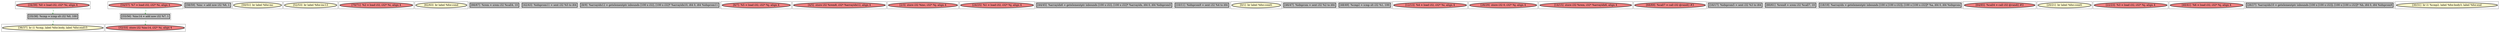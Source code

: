 
digraph G {



node1457->node1451 [style=dotted,color=forestgreen,label="T",fontcolor=forestgreen ]
node1441->node1457 [style=dotted,color=forestgreen,label="T",fontcolor=forestgreen ]
node1453->node1440 [style=dotted,color=forestgreen,label="T",fontcolor=forestgreen ]
node1450->node1453 [style=dotted,color=forestgreen,label="T",fontcolor=forestgreen ]


subgraph cluster33 {


node1457 [penwidth=3.0,fontsize=20,fillcolor=grey,label="[35/38]  %cmp = icmp slt i32 %0, 100",shape=rectangle,style=filled ]



}

subgraph cluster27 {


node1451 [penwidth=3.0,fontsize=20,fillcolor=lemonchiffon,label="[36/37]  br i1 %cmp, label %for.body, label %for.end15",shape=ellipse,style=filled ]



}

subgraph cluster28 {


node1452 [penwidth=3.0,fontsize=20,fillcolor=grey,label="[58/59]  %inc = add nsw i32 %6, 1",shape=rectangle,style=filled ]



}

subgraph cluster26 {


node1450 [penwidth=3.0,fontsize=20,fillcolor=lightcoral,label="[54/57]  %7 = load i32, i32* %i, align 4",shape=ellipse,style=filled ]



}

subgraph cluster29 {


node1453 [penwidth=3.0,fontsize=20,fillcolor=grey,label="[55/56]  %inc14 = add nsw i32 %7, 1",shape=rectangle,style=filled ]



}

subgraph cluster25 {


node1449 [penwidth=3.0,fontsize=20,fillcolor=lemonchiffon,label="[50/51]  br label %for.inc",shape=ellipse,style=filled ]



}

subgraph cluster24 {


node1448 [penwidth=3.0,fontsize=20,fillcolor=lemonchiffon,label="[52/53]  br label %for.inc13",shape=ellipse,style=filled ]



}

subgraph cluster22 {


node1446 [penwidth=3.0,fontsize=20,fillcolor=lightcoral,label="[70/71]  %2 = load i32, i32* %i, align 4",shape=ellipse,style=filled ]



}

subgraph cluster20 {


node1444 [penwidth=3.0,fontsize=20,fillcolor=lemonchiffon,label="[62/63]  br label %for.cond",shape=ellipse,style=filled ]



}

subgraph cluster18 {


node1442 [penwidth=3.0,fontsize=20,fillcolor=grey,label="[66/67]  %rem = srem i32 %call4, 10",shape=rectangle,style=filled ]



}

subgraph cluster34 {


node1458 [penwidth=3.0,fontsize=20,fillcolor=grey,label="[42/43]  %idxprom11 = sext i32 %5 to i64",shape=rectangle,style=filled ]



}

subgraph cluster16 {


node1440 [penwidth=3.0,fontsize=20,fillcolor=lightcoral,label="[32/33]  store i32 %inc14, i32* %i, align 4",shape=ellipse,style=filled ]



}

subgraph cluster17 {


node1441 [penwidth=3.0,fontsize=20,fillcolor=lightcoral,label="[34/39]  %0 = load i32, i32* %i, align 4",shape=ellipse,style=filled ]



}

subgraph cluster4 {


node1428 [penwidth=3.0,fontsize=20,fillcolor=grey,label="[8/9]  %arrayidx12 = getelementptr inbounds [100 x i32], [100 x i32]* %arrayidx10, i64 0, i64 %idxprom11",shape=rectangle,style=filled ]



}

subgraph cluster3 {


node1427 [penwidth=3.0,fontsize=20,fillcolor=lightcoral,label="[6/7]  %5 = load i32, i32* %j, align 4",shape=ellipse,style=filled ]



}

subgraph cluster2 {


node1426 [penwidth=3.0,fontsize=20,fillcolor=lightcoral,label="[4/5]  store i32 %rem8, i32* %arrayidx12, align 4",shape=ellipse,style=filled ]



}

subgraph cluster1 {


node1425 [penwidth=3.0,fontsize=20,fillcolor=lightcoral,label="[2/3]  store i32 %inc, i32* %j, align 4",shape=ellipse,style=filled ]



}

subgraph cluster12 {


node1436 [penwidth=3.0,fontsize=20,fillcolor=lightcoral,label="[24/25]  %1 = load i32, i32* %j, align 4",shape=ellipse,style=filled ]



}

subgraph cluster32 {


node1456 [penwidth=3.0,fontsize=20,fillcolor=grey,label="[44/45]  %arrayidx6 = getelementptr inbounds [100 x i32], [100 x i32]* %arrayidx, i64 0, i64 %idxprom5",shape=rectangle,style=filled ]



}

subgraph cluster5 {


node1429 [penwidth=3.0,fontsize=20,fillcolor=grey,label="[10/11]  %idxprom9 = sext i32 %4 to i64",shape=rectangle,style=filled ]



}

subgraph cluster0 {


node1424 [penwidth=3.0,fontsize=20,fillcolor=lemonchiffon,label="[0/1]  br label %for.cond1",shape=ellipse,style=filled ]



}

subgraph cluster31 {


node1455 [penwidth=3.0,fontsize=20,fillcolor=grey,label="[46/47]  %idxprom = sext i32 %2 to i64",shape=rectangle,style=filled ]



}

subgraph cluster30 {


node1454 [penwidth=3.0,fontsize=20,fillcolor=grey,label="[48/49]  %cmp2 = icmp slt i32 %1, 100",shape=rectangle,style=filled ]



}

subgraph cluster6 {


node1430 [penwidth=3.0,fontsize=20,fillcolor=lightcoral,label="[12/13]  %4 = load i32, i32* %i, align 4",shape=ellipse,style=filled ]



}

subgraph cluster14 {


node1438 [penwidth=3.0,fontsize=20,fillcolor=lightcoral,label="[28/29]  store i32 0, i32* %j, align 4",shape=ellipse,style=filled ]



}

subgraph cluster7 {


node1431 [penwidth=3.0,fontsize=20,fillcolor=lightcoral,label="[14/15]  store i32 %rem, i32* %arrayidx6, align 4",shape=ellipse,style=filled ]



}

subgraph cluster23 {


node1447 [penwidth=3.0,fontsize=20,fillcolor=lightcoral,label="[68/69]  %call7 = call i32 @rand() #3",shape=ellipse,style=filled ]



}

subgraph cluster8 {


node1432 [penwidth=3.0,fontsize=20,fillcolor=grey,label="[16/17]  %idxprom5 = sext i32 %3 to i64",shape=rectangle,style=filled ]



}

subgraph cluster21 {


node1445 [penwidth=3.0,fontsize=20,fillcolor=grey,label="[60/61]  %rem8 = srem i32 %call7, 10",shape=rectangle,style=filled ]



}

subgraph cluster9 {


node1433 [penwidth=3.0,fontsize=20,fillcolor=grey,label="[18/19]  %arrayidx = getelementptr inbounds [100 x [100 x i32]], [100 x [100 x i32]]* %a, i64 0, i64 %idxprom",shape=rectangle,style=filled ]



}

subgraph cluster19 {


node1443 [penwidth=3.0,fontsize=20,fillcolor=lightcoral,label="[64/65]  %call4 = call i32 @rand() #3",shape=ellipse,style=filled ]



}

subgraph cluster10 {


node1434 [penwidth=3.0,fontsize=20,fillcolor=lemonchiffon,label="[20/21]  br label %for.cond1",shape=ellipse,style=filled ]



}

subgraph cluster11 {


node1435 [penwidth=3.0,fontsize=20,fillcolor=lightcoral,label="[22/23]  %3 = load i32, i32* %j, align 4",shape=ellipse,style=filled ]



}

subgraph cluster35 {


node1459 [penwidth=3.0,fontsize=20,fillcolor=lightcoral,label="[40/41]  %6 = load i32, i32* %j, align 4",shape=ellipse,style=filled ]



}

subgraph cluster13 {


node1437 [penwidth=3.0,fontsize=20,fillcolor=grey,label="[26/27]  %arrayidx10 = getelementptr inbounds [100 x [100 x i32]], [100 x [100 x i32]]* %b, i64 0, i64 %idxprom9",shape=rectangle,style=filled ]



}

subgraph cluster15 {


node1439 [penwidth=3.0,fontsize=20,fillcolor=lemonchiffon,label="[30/31]  br i1 %cmp2, label %for.body3, label %for.end",shape=ellipse,style=filled ]



}

}
